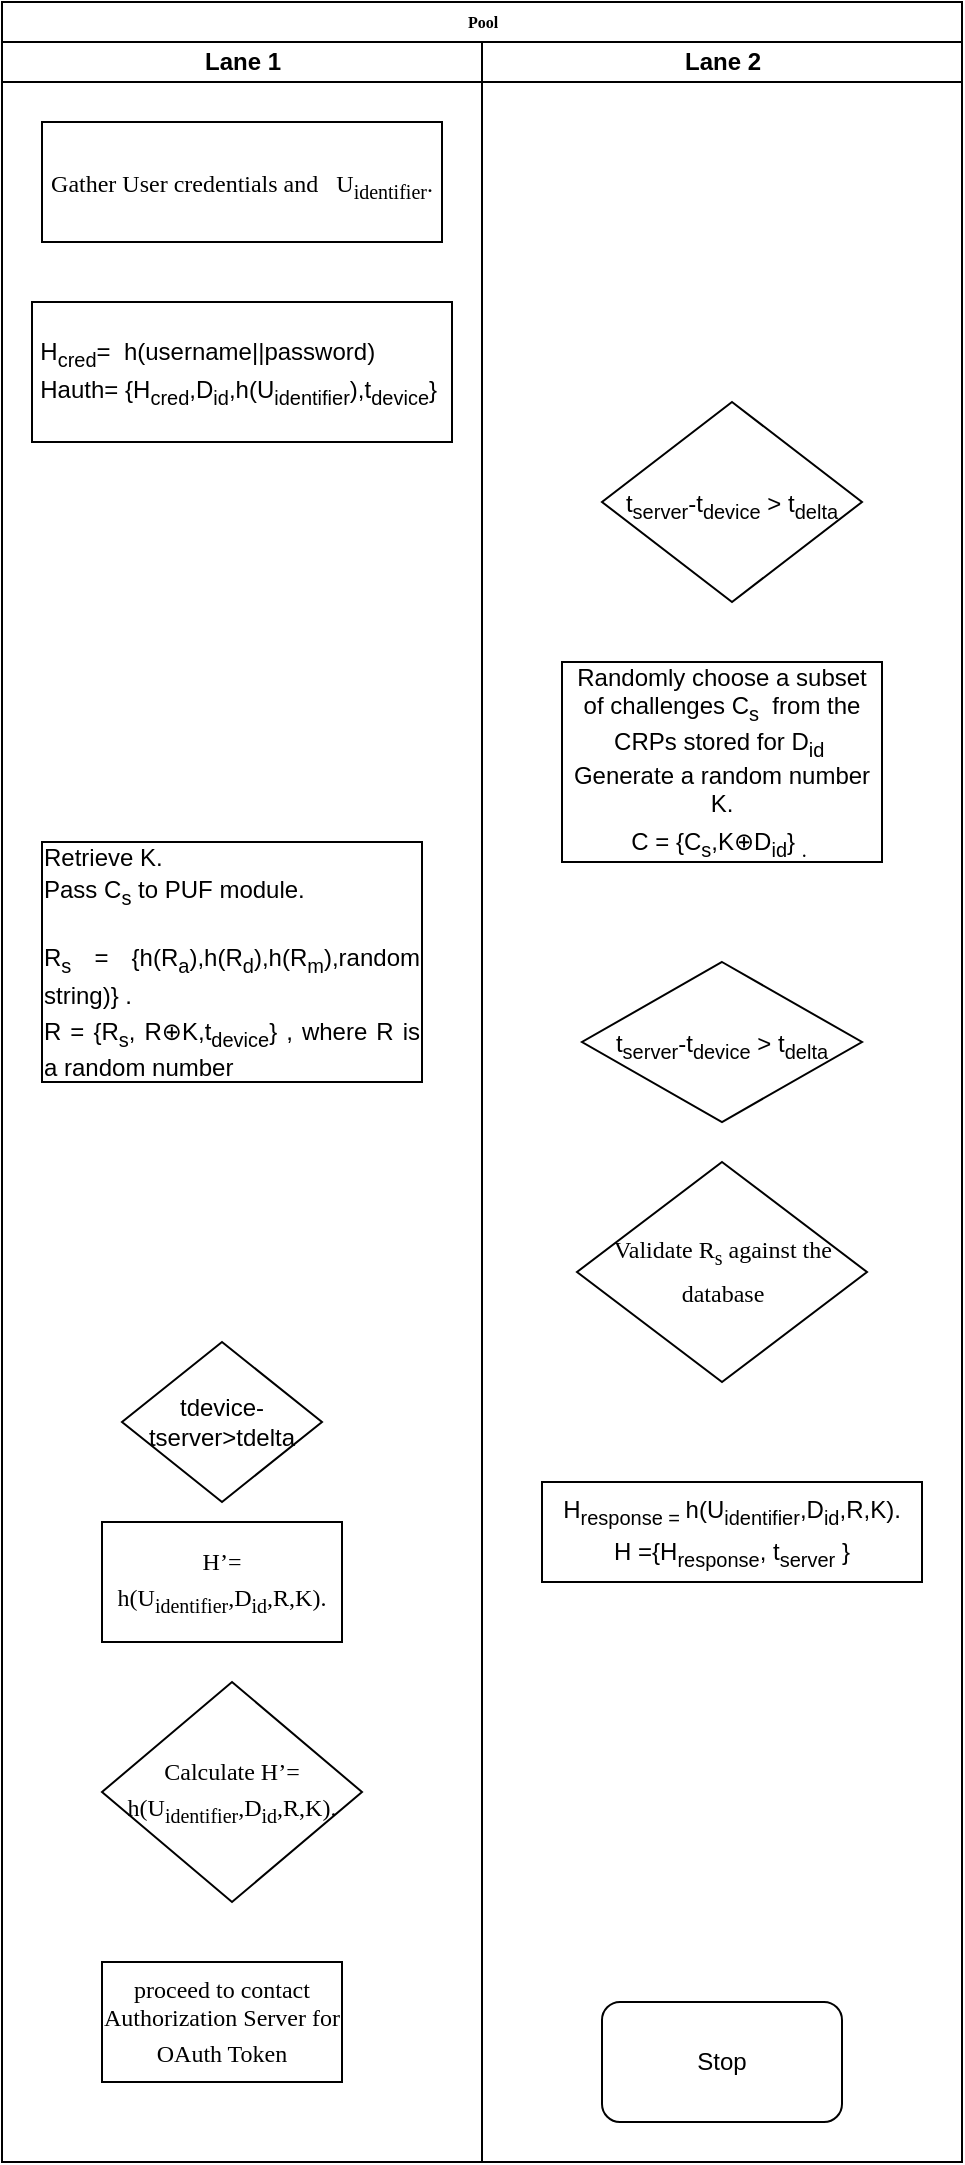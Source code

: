 <mxfile version="14.3.0" type="github">
  <diagram name="Page-1" id="74e2e168-ea6b-b213-b513-2b3c1d86103e">
    <mxGraphModel dx="1186" dy="747" grid="1" gridSize="10" guides="1" tooltips="1" connect="1" arrows="1" fold="1" page="1" pageScale="1" pageWidth="1100" pageHeight="850" background="#ffffff" math="0" shadow="0">
      <root>
        <mxCell id="0" />
        <mxCell id="1" parent="0" />
        <mxCell id="77e6c97f196da883-1" value="Pool" style="swimlane;html=1;childLayout=stackLayout;startSize=20;rounded=0;shadow=0;labelBackgroundColor=none;strokeWidth=1;fontFamily=Verdana;fontSize=8;align=center;" parent="1" vertex="1">
          <mxGeometry x="400" y="40" width="480" height="1080" as="geometry" />
        </mxCell>
        <mxCell id="77e6c97f196da883-26" style="edgeStyle=orthogonalEdgeStyle;rounded=1;html=1;labelBackgroundColor=none;startArrow=none;startFill=0;startSize=5;endArrow=classicThin;endFill=1;endSize=5;jettySize=auto;orthogonalLoop=1;strokeWidth=1;fontFamily=Verdana;fontSize=8" parent="77e6c97f196da883-1" target="77e6c97f196da883-11" edge="1">
          <mxGeometry relative="1" as="geometry">
            <mxPoint x="120" y="115" as="sourcePoint" />
          </mxGeometry>
        </mxCell>
        <mxCell id="77e6c97f196da883-27" style="edgeStyle=orthogonalEdgeStyle;rounded=1;html=1;labelBackgroundColor=none;startArrow=none;startFill=0;startSize=5;endArrow=classicThin;endFill=1;endSize=5;jettySize=auto;orthogonalLoop=1;strokeWidth=1;fontFamily=Verdana;fontSize=8" parent="77e6c97f196da883-1" source="77e6c97f196da883-11" edge="1">
          <mxGeometry relative="1" as="geometry">
            <Array as="points">
              <mxPoint x="240" y="155" />
              <mxPoint x="70" y="155" />
            </Array>
            <mxPoint x="70" y="175" as="targetPoint" />
          </mxGeometry>
        </mxCell>
        <mxCell id="77e6c97f196da883-33" style="edgeStyle=orthogonalEdgeStyle;rounded=1;html=1;labelBackgroundColor=none;startArrow=none;startFill=0;startSize=5;endArrow=classicThin;endFill=1;endSize=5;jettySize=auto;orthogonalLoop=1;strokeWidth=1;fontFamily=Verdana;fontSize=8" parent="77e6c97f196da883-1" target="77e6c97f196da883-15" edge="1">
          <mxGeometry relative="1" as="geometry">
            <mxPoint x="335" y="20" as="sourcePoint" />
          </mxGeometry>
        </mxCell>
        <mxCell id="77e6c97f196da883-39" style="edgeStyle=orthogonalEdgeStyle;rounded=1;html=1;labelBackgroundColor=none;startArrow=none;startFill=0;startSize=5;endArrow=classicThin;endFill=1;endSize=5;jettySize=auto;orthogonalLoop=1;strokeWidth=1;fontFamily=Verdana;fontSize=8" parent="77e6c97f196da883-1" target="77e6c97f196da883-23" edge="1">
          <mxGeometry relative="1" as="geometry">
            <mxPoint x="365" y="20" as="sourcePoint" />
          </mxGeometry>
        </mxCell>
        <mxCell id="77e6c97f196da883-40" style="edgeStyle=orthogonalEdgeStyle;rounded=1;html=1;labelBackgroundColor=none;startArrow=none;startFill=0;startSize=5;endArrow=classicThin;endFill=1;endSize=5;jettySize=auto;orthogonalLoop=1;strokeWidth=1;fontFamily=Verdana;fontSize=8" parent="77e6c97f196da883-1" target="77e6c97f196da883-24" edge="1">
          <mxGeometry relative="1" as="geometry">
            <mxPoint x="395" y="20" as="sourcePoint" />
          </mxGeometry>
        </mxCell>
        <mxCell id="107ba76e4e335f99-1" style="edgeStyle=orthogonalEdgeStyle;rounded=1;html=1;labelBackgroundColor=none;startArrow=none;startFill=0;startSize=5;endArrow=classicThin;endFill=1;endSize=5;jettySize=auto;orthogonalLoop=1;strokeWidth=1;fontFamily=Verdana;fontSize=8" parent="77e6c97f196da883-1" target="77e6c97f196da883-18" edge="1">
          <mxGeometry relative="1" as="geometry">
            <mxPoint x="365" y="20" as="sourcePoint" />
          </mxGeometry>
        </mxCell>
        <mxCell id="107ba76e4e335f99-2" style="edgeStyle=orthogonalEdgeStyle;rounded=1;html=1;labelBackgroundColor=none;startArrow=none;startFill=0;startSize=5;endArrow=classicThin;endFill=1;endSize=5;jettySize=auto;orthogonalLoop=1;strokeWidth=1;fontFamily=Verdana;fontSize=8" parent="77e6c97f196da883-1" source="77e6c97f196da883-22" edge="1">
          <mxGeometry relative="1" as="geometry">
            <Array as="points">
              <mxPoint x="660" y="610" />
              <mxPoint x="660" y="550" />
              <mxPoint x="400" y="550" />
            </Array>
            <mxPoint x="350" y="385" as="targetPoint" />
          </mxGeometry>
        </mxCell>
        <mxCell id="107ba76e4e335f99-3" style="edgeStyle=orthogonalEdgeStyle;rounded=1;html=1;labelBackgroundColor=none;startArrow=none;startFill=0;startSize=5;endArrow=classicThin;endFill=1;endSize=5;jettySize=auto;orthogonalLoop=1;strokeColor=#000000;strokeWidth=1;fontFamily=Verdana;fontSize=8;fontColor=#000000;" parent="77e6c97f196da883-1" source="77e6c97f196da883-22" edge="1">
          <mxGeometry relative="1" as="geometry">
            <mxPoint x="365" y="750" as="targetPoint" />
          </mxGeometry>
        </mxCell>
        <mxCell id="107ba76e4e335f99-6" style="edgeStyle=orthogonalEdgeStyle;rounded=1;html=1;labelBackgroundColor=none;startArrow=none;startFill=0;startSize=5;endArrow=classicThin;endFill=1;endSize=5;jettySize=auto;orthogonalLoop=1;strokeWidth=1;fontFamily=Verdana;fontSize=8" parent="77e6c97f196da883-1" target="77e6c97f196da883-19" edge="1">
          <mxGeometry relative="1" as="geometry">
            <mxPoint x="335" y="20" as="sourcePoint" />
          </mxGeometry>
        </mxCell>
        <mxCell id="77e6c97f196da883-2" value="Lane 1" style="swimlane;html=1;startSize=20;" parent="77e6c97f196da883-1" vertex="1">
          <mxGeometry y="20" width="240" height="1060" as="geometry" />
        </mxCell>
        <mxCell id="88_dYQukVziaNtQ58kp0-1" value="&lt;span style=&quot;font-size: 9pt ; font-family: &amp;#34;times&amp;#34;&quot;&gt;Gather User credentials and&amp;nbsp;&amp;nbsp; U&lt;sub&gt;identifier&lt;/sub&gt;.&lt;/span&gt;&lt;span style=&quot;font-size: medium&quot;&gt;&lt;/span&gt;" style="rounded=0;whiteSpace=wrap;html=1;" vertex="1" parent="77e6c97f196da883-2">
          <mxGeometry x="20" y="40" width="200" height="60" as="geometry" />
        </mxCell>
        <mxCell id="88_dYQukVziaNtQ58kp0-2" value="&lt;p class=&quot;MsoNormal&quot; align=&quot;left&quot; style=&quot;margin: 6pt 0cm ; text-align: left ; text-indent: 0cm ; font-size: 10pt&quot;&gt;&lt;span style=&quot;font-size: 9pt&quot;&gt;H&lt;sub&gt;cred&lt;/sub&gt;=&amp;nbsp; h(username||password)&lt;br&gt;Hauth= {H&lt;sub&gt;cred&lt;/sub&gt;,D&lt;sub&gt;id&lt;/sub&gt;,h(U&lt;sub&gt;identifier&lt;/sub&gt;),t&lt;sub&gt;device&lt;/sub&gt;}&amp;nbsp;&lt;/span&gt;&lt;/p&gt;" style="rounded=0;whiteSpace=wrap;html=1;" vertex="1" parent="77e6c97f196da883-2">
          <mxGeometry x="15" y="130" width="210" height="70" as="geometry" />
        </mxCell>
        <mxCell id="88_dYQukVziaNtQ58kp0-5" value="&lt;p class=&quot;MsoNormal&quot; style=&quot;margin: 0cm ; text-align: justify ; text-indent: 0cm ; font-size: 10pt&quot;&gt;&lt;span style=&quot;font-size: 9pt&quot;&gt;Retrieve K.&lt;br&gt;Pass C&lt;sub&gt;s&lt;/sub&gt; to PUF module.&lt;/span&gt;&lt;/p&gt;&lt;p class=&quot;MsoNormal&quot; style=&quot;margin: 0cm ; text-align: justify ; text-indent: 0cm ; font-size: 10pt&quot;&gt;&lt;br&gt;&lt;/p&gt;&lt;p class=&quot;MsoNormal&quot; style=&quot;margin: 0cm ; text-align: justify ; text-indent: 0cm ; font-size: 10pt&quot;&gt;&lt;span style=&quot;font-size: 9pt&quot;&gt;R&lt;sub&gt;s&lt;/sub&gt; = {h(R&lt;sub&gt;a&lt;/sub&gt;),h(R&lt;sub&gt;d&lt;/sub&gt;),h(R&lt;sub&gt;m&lt;/sub&gt;),random string)} .&lt;sub&gt;&amp;nbsp;&amp;nbsp;&amp;nbsp;&amp;nbsp;&amp;nbsp;&amp;nbsp;&lt;/sub&gt;&lt;br&gt;R = {R&lt;sub&gt;s&lt;/sub&gt;, R&lt;/span&gt;&lt;span style=&quot;font-size: 9pt&quot;&gt;⊕&lt;/span&gt;&lt;span style=&quot;font-size: 9pt&quot;&gt;K,t&lt;sub&gt;device&lt;/sub&gt;} , where R is a random number&lt;/span&gt;&lt;/p&gt;" style="rounded=0;whiteSpace=wrap;html=1;" vertex="1" parent="77e6c97f196da883-2">
          <mxGeometry x="20" y="400" width="190" height="120" as="geometry" />
        </mxCell>
        <mxCell id="88_dYQukVziaNtQ58kp0-9" value="&lt;span style=&quot;font-size: 9pt ; font-family: &amp;#34;times&amp;#34;&quot;&gt;Calculate H’= h(U&lt;sub&gt;identifier&lt;/sub&gt;,D&lt;sub&gt;id&lt;/sub&gt;,R,K).&lt;/span&gt;&lt;span style=&quot;font-size: medium&quot;&gt;&lt;/span&gt;" style="rhombus;whiteSpace=wrap;html=1;" vertex="1" parent="77e6c97f196da883-2">
          <mxGeometry x="50" y="820" width="130" height="110" as="geometry" />
        </mxCell>
        <mxCell id="88_dYQukVziaNtQ58kp0-12" value="&lt;span style=&quot;font-size: 9pt ; font-family: &amp;#34;times&amp;#34;&quot;&gt;proceed to contact Authorization Server for OAuth Token&lt;/span&gt;&lt;span style=&quot;font-size: medium&quot;&gt;&lt;/span&gt;" style="rounded=0;whiteSpace=wrap;html=1;" vertex="1" parent="77e6c97f196da883-2">
          <mxGeometry x="50" y="960" width="120" height="60" as="geometry" />
        </mxCell>
        <mxCell id="88_dYQukVziaNtQ58kp0-18" value="&lt;span style=&quot;font-size: 9pt ; font-family: &amp;#34;times&amp;#34;&quot;&gt;H’= h(U&lt;sub&gt;identifier&lt;/sub&gt;,D&lt;sub&gt;id&lt;/sub&gt;,R,K).&lt;/span&gt;&lt;span style=&quot;font-size: medium&quot;&gt;&lt;/span&gt;" style="rounded=0;whiteSpace=wrap;html=1;" vertex="1" parent="77e6c97f196da883-2">
          <mxGeometry x="50" y="740" width="120" height="60" as="geometry" />
        </mxCell>
        <mxCell id="88_dYQukVziaNtQ58kp0-19" value="tdevice-tserver&amp;gt;tdelta" style="rhombus;whiteSpace=wrap;html=1;" vertex="1" parent="77e6c97f196da883-2">
          <mxGeometry x="60" y="650" width="100" height="80" as="geometry" />
        </mxCell>
        <mxCell id="77e6c97f196da883-3" value="Lane 2" style="swimlane;html=1;startSize=20;" parent="77e6c97f196da883-1" vertex="1">
          <mxGeometry x="240" y="20" width="240" height="1060" as="geometry" />
        </mxCell>
        <mxCell id="88_dYQukVziaNtQ58kp0-3" value="&lt;span style=&quot;font-size: 9pt&quot;&gt;t&lt;sub&gt;server&lt;/sub&gt;-t&lt;sub&gt;device&lt;/sub&gt; &amp;gt; t&lt;sub&gt;delta&lt;/sub&gt;&lt;/span&gt;&lt;span style=&quot;font-size: medium&quot;&gt;&lt;/span&gt;" style="rhombus;whiteSpace=wrap;html=1;" vertex="1" parent="77e6c97f196da883-3">
          <mxGeometry x="60" y="180" width="130" height="100" as="geometry" />
        </mxCell>
        <mxCell id="88_dYQukVziaNtQ58kp0-4" value="&lt;span style=&quot;font-size: 9pt&quot;&gt;Randomly choose a subset of challenges C&lt;sub&gt;s&lt;/sub&gt;&amp;nbsp; from the CRPs stored for D&lt;sub&gt;id&amp;nbsp;&lt;/sub&gt;&lt;br&gt;Generate a random number K.&lt;br&gt;C = {C&lt;sub&gt;s&lt;/sub&gt;,K&lt;/span&gt;&lt;span style=&quot;font-size: 9pt&quot;&gt;⊕&lt;/span&gt;&lt;span style=&quot;font-size: 9pt&quot;&gt;D&lt;sub&gt;id&lt;/sub&gt;} &lt;sub style=&quot;font-family: &amp;#34;times&amp;#34;&quot;&gt;.&lt;/sub&gt;&lt;font face=&quot;times&quot;&gt;&amp;nbsp;&lt;/font&gt;&lt;/span&gt;&lt;span style=&quot;font-size: medium&quot;&gt;&lt;/span&gt;" style="rounded=0;whiteSpace=wrap;html=1;" vertex="1" parent="77e6c97f196da883-3">
          <mxGeometry x="40" y="310" width="160" height="100" as="geometry" />
        </mxCell>
        <mxCell id="88_dYQukVziaNtQ58kp0-6" value="&lt;span style=&quot;font-size: 9pt&quot;&gt;t&lt;sub&gt;server&lt;/sub&gt;-t&lt;sub&gt;device&lt;/sub&gt; &amp;gt; t&lt;sub&gt;delta&lt;/sub&gt;&lt;/span&gt;&lt;span style=&quot;font-size: medium&quot;&gt;&lt;/span&gt;" style="rhombus;whiteSpace=wrap;html=1;" vertex="1" parent="77e6c97f196da883-3">
          <mxGeometry x="50" y="460" width="140" height="80" as="geometry" />
        </mxCell>
        <mxCell id="88_dYQukVziaNtQ58kp0-7" value="&lt;span style=&quot;font-size: 9pt ; font-family: &amp;#34;times&amp;#34;&quot;&gt;Validate R&lt;sub&gt;s&lt;/sub&gt; against the database&lt;/span&gt;&lt;span style=&quot;font-size: medium&quot;&gt;&lt;/span&gt;" style="rhombus;whiteSpace=wrap;html=1;" vertex="1" parent="77e6c97f196da883-3">
          <mxGeometry x="47.5" y="560" width="145" height="110" as="geometry" />
        </mxCell>
        <mxCell id="88_dYQukVziaNtQ58kp0-8" value="&lt;p class=&quot;MsoNormal&quot; align=&quot;left&quot; style=&quot;margin: 0cm ; text-align: left ; text-indent: 0cm ; font-size: 10pt&quot;&gt;&lt;span style=&quot;font-size: 9pt&quot;&gt;H&lt;sub&gt;response = &lt;/sub&gt;h(U&lt;sub&gt;identifier&lt;/sub&gt;,D&lt;sub&gt;id&lt;/sub&gt;,R,K).&lt;/span&gt;&lt;/p&gt;&lt;span style=&quot;font-size: 9pt&quot;&gt;H ={H&lt;sub&gt;response&lt;/sub&gt;, t&lt;sub&gt;server&lt;/sub&gt; }&lt;/span&gt;&lt;span style=&quot;font-size: medium&quot;&gt;&lt;/span&gt;" style="rounded=0;whiteSpace=wrap;html=1;" vertex="1" parent="77e6c97f196da883-3">
          <mxGeometry x="30" y="720" width="190" height="50" as="geometry" />
        </mxCell>
        <mxCell id="88_dYQukVziaNtQ58kp0-13" value="Stop" style="rounded=1;whiteSpace=wrap;html=1;" vertex="1" parent="77e6c97f196da883-3">
          <mxGeometry x="60" y="980" width="120" height="60" as="geometry" />
        </mxCell>
      </root>
    </mxGraphModel>
  </diagram>
</mxfile>
